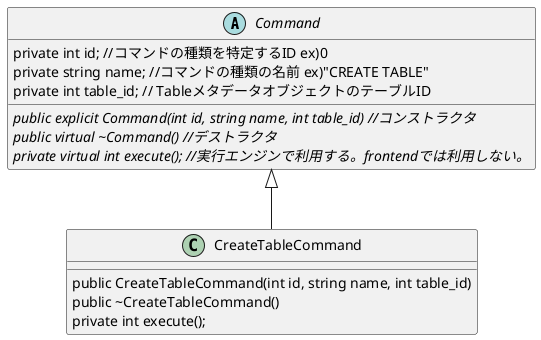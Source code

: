 @startuml

Command <|-- CreateTableCommand

abstract class Command{
	{field} private int id; //コマンドの種類を特定するID ex)0
	{field} private string name; //コマンドの種類の名前 ex)"CREATE TABLE"
	{field} private int table_id; // TableメタデータオブジェクトのテーブルID

	{abstract} public explicit Command(int id, string name, int table_id) //コンストラクタ
	{abstract} public virtual ~Command() //デストラクタ
    {abstract} private virtual int execute(); //実行エンジンで利用する。frontendでは利用しない。
}

class CreateTableCommand{
	public CreateTableCommand(int id, string name, int table_id)
	public ~CreateTableCommand()
    private int execute();
}

@enduml
